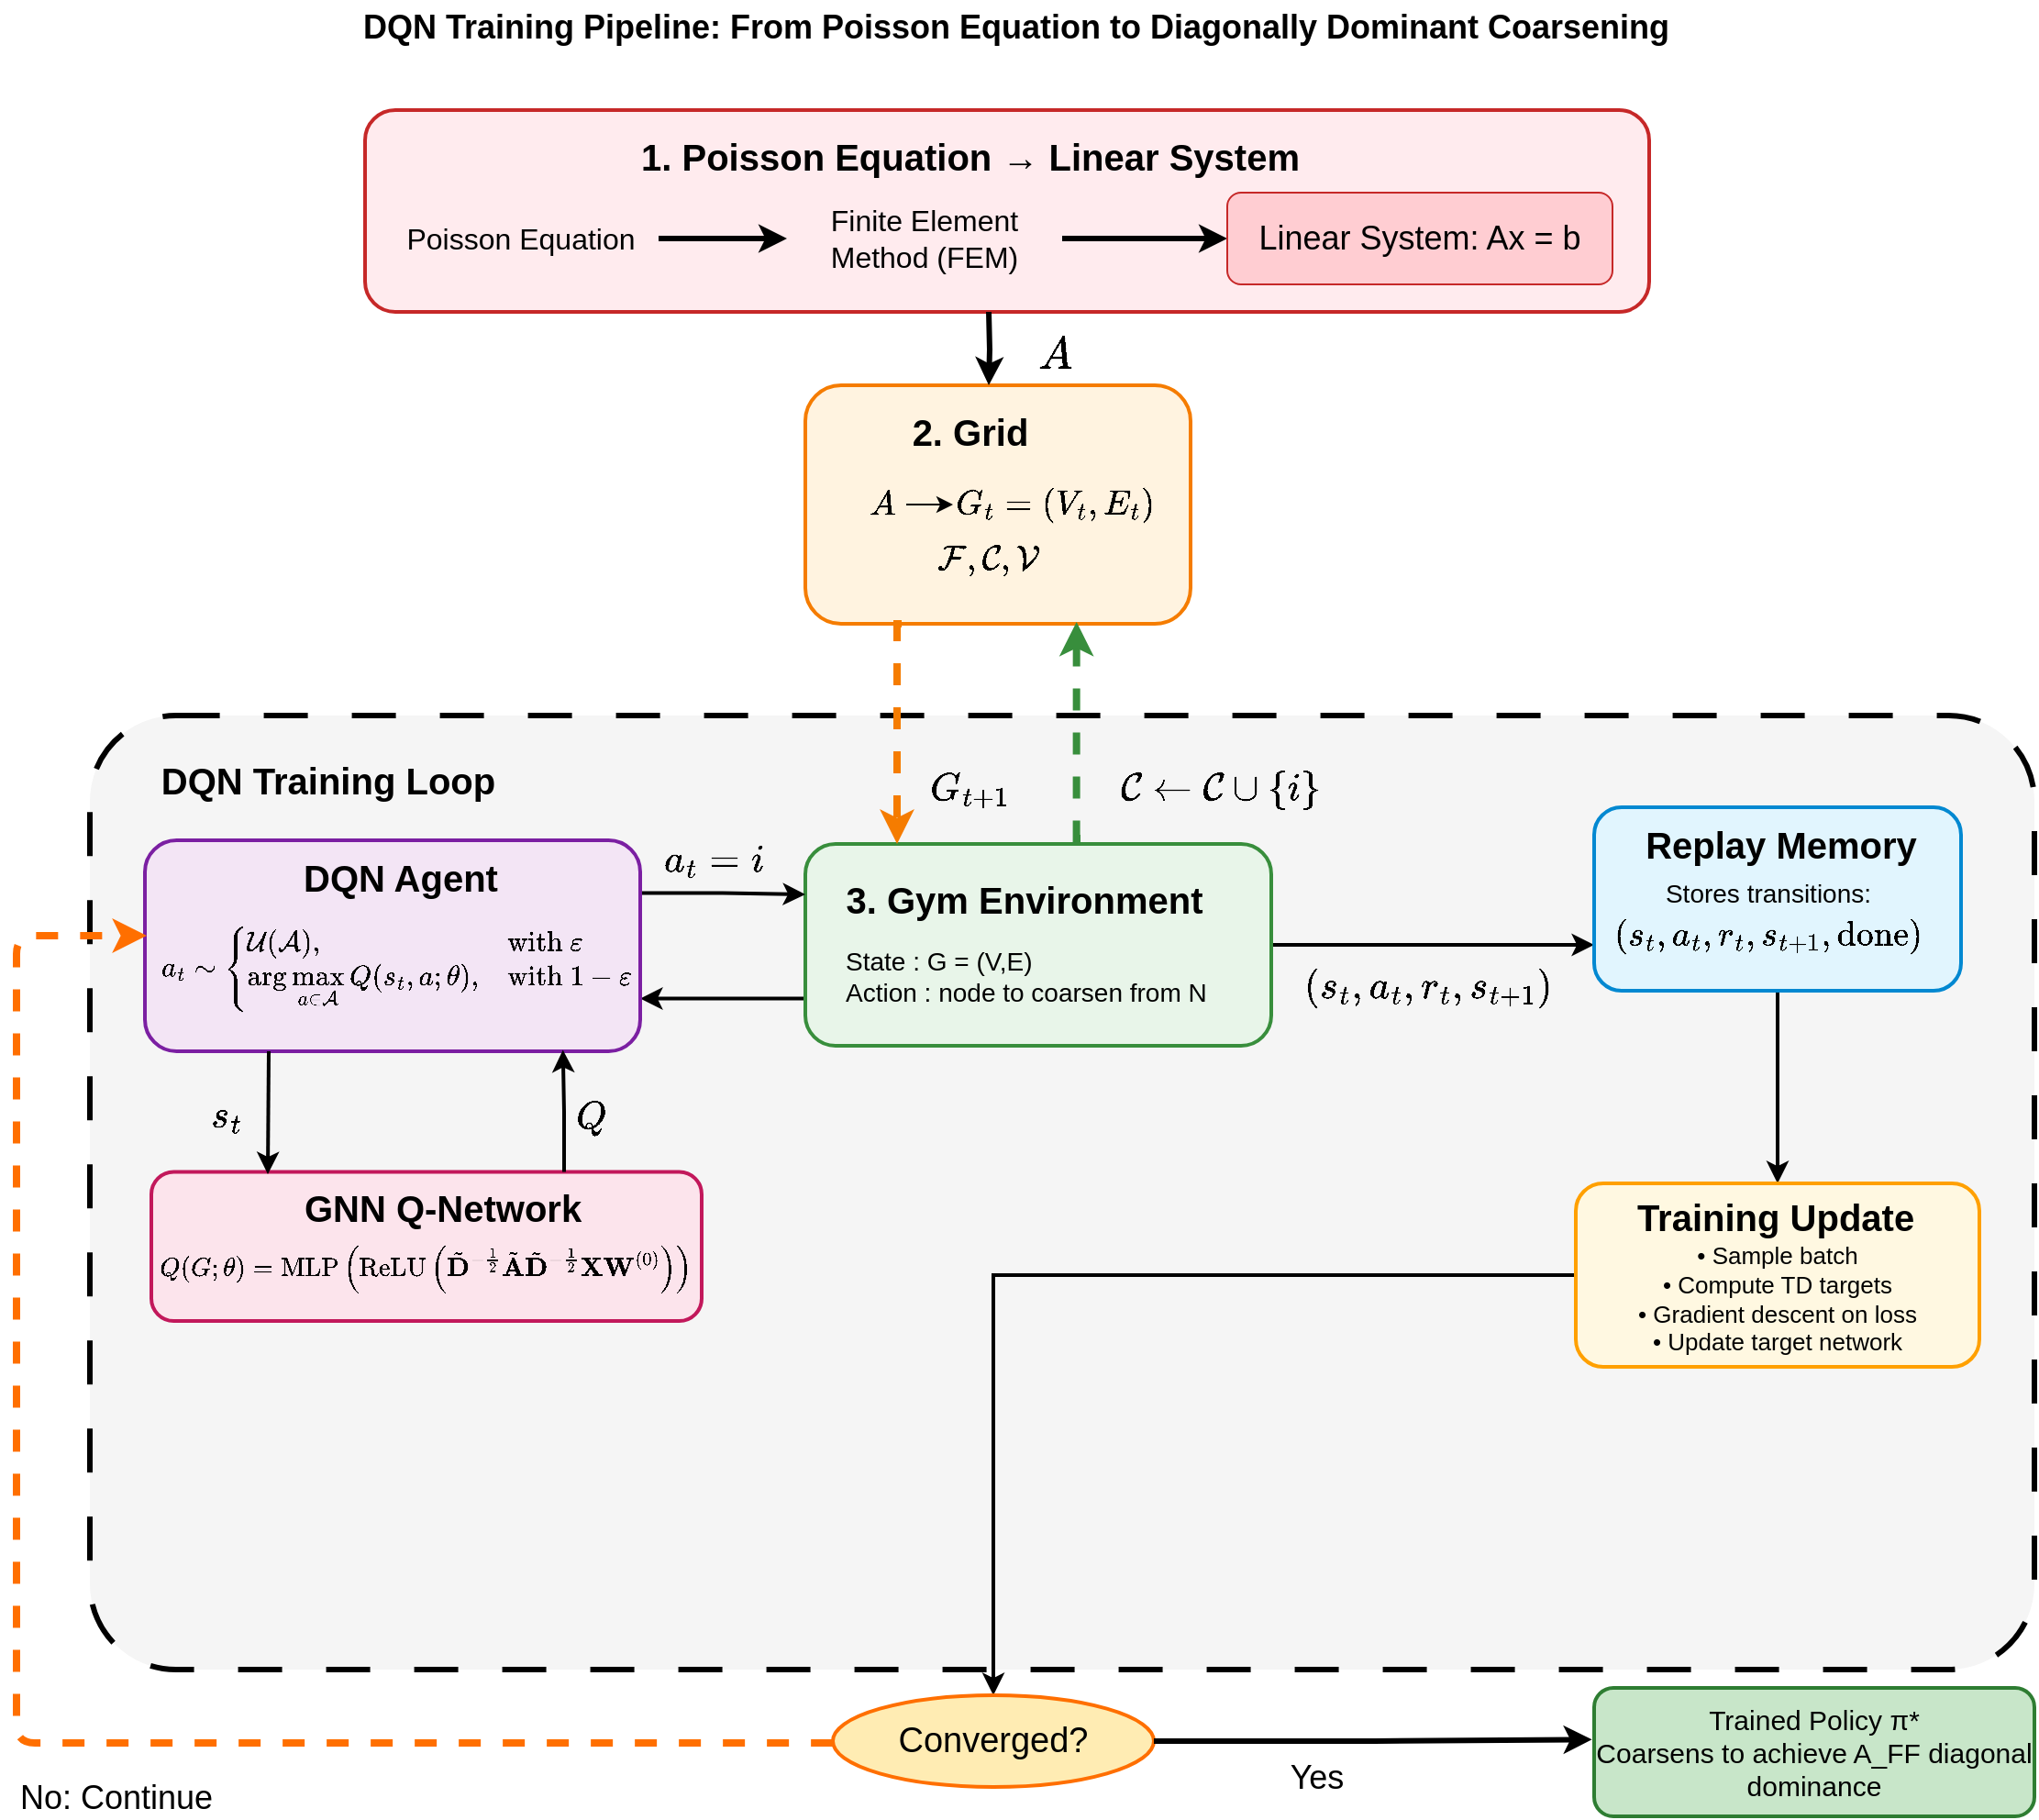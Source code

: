 <mxfile version="27.1.6">
  <diagram name="DQN Training Pipeline" id="cIPJ17noC-63OSlOP32A">
    <mxGraphModel dx="2572" dy="966" grid="1" gridSize="10" guides="1" tooltips="1" connect="1" arrows="1" fold="1" page="1" pageScale="1" pageWidth="850" pageHeight="1100" math="1" shadow="0">
      <root>
        <mxCell id="0" />
        <mxCell id="1" parent="0" />
        <mxCell id="a1y6z1xsHB1Ryk2dD1gB-1" value="DQN Training Pipeline: From Poisson Equation to Diagonally Dominant Coarsening" style="text;html=1;strokeColor=none;fillColor=none;align=center;verticalAlign=middle;whiteSpace=wrap;rounded=0;fontSize=18;fontStyle=1" parent="1" vertex="1">
          <mxGeometry x="130" y="10" width="770" height="30" as="geometry" />
        </mxCell>
        <mxCell id="a1y6z1xsHB1Ryk2dD1gB-2" value="" style="rounded=1;whiteSpace=wrap;html=1;fillColor=#ffebee;strokeColor=#c62828;strokeWidth=2;" parent="1" vertex="1">
          <mxGeometry x="160" y="70" width="700" height="110" as="geometry" />
        </mxCell>
        <mxCell id="a1y6z1xsHB1Ryk2dD1gB-3" value="1. Poisson Equation → Linear System" style="text;html=1;strokeColor=none;fillColor=none;align=center;verticalAlign=middle;whiteSpace=wrap;rounded=0;fontSize=20;fontStyle=1" parent="1" vertex="1">
          <mxGeometry x="290" y="80" width="400" height="30" as="geometry" />
        </mxCell>
        <mxCell id="a1y6z1xsHB1Ryk2dD1gB-4" value="Poisson Equation" style="text;html=1;strokeColor=none;fillColor=none;align=center;verticalAlign=middle;whiteSpace=wrap;rounded=0;fontSize=16;" parent="1" vertex="1">
          <mxGeometry x="170" y="110" width="150" height="60" as="geometry" />
        </mxCell>
        <mxCell id="KDZemfigxlycDHmn7WBv-3" value="" style="edgeStyle=orthogonalEdgeStyle;rounded=0;orthogonalLoop=1;jettySize=auto;html=1;strokeWidth=3;" parent="1" source="a1y6z1xsHB1Ryk2dD1gB-5" target="a1y6z1xsHB1Ryk2dD1gB-7" edge="1">
          <mxGeometry relative="1" as="geometry" />
        </mxCell>
        <mxCell id="a1y6z1xsHB1Ryk2dD1gB-5" value="Finite Element&lt;br&gt;Method (FEM)" style="text;html=1;strokeColor=none;fillColor=none;align=center;verticalAlign=middle;whiteSpace=wrap;rounded=0;fontSize=16;" parent="1" vertex="1">
          <mxGeometry x="390" y="120" width="150" height="40" as="geometry" />
        </mxCell>
        <mxCell id="a1y6z1xsHB1Ryk2dD1gB-6" style="edgeStyle=orthogonalEdgeStyle;rounded=0;orthogonalLoop=1;jettySize=auto;html=1;strokeWidth=3;endArrow=classic;endFill=1;" parent="1" edge="1">
          <mxGeometry relative="1" as="geometry">
            <mxPoint x="320" y="140" as="sourcePoint" />
            <mxPoint x="390" y="140" as="targetPoint" />
          </mxGeometry>
        </mxCell>
        <mxCell id="a1y6z1xsHB1Ryk2dD1gB-7" value="Linear System: Ax = b" style="rounded=1;whiteSpace=wrap;html=1;fillColor=#ffcdd2;strokeColor=#c62828;fontSize=18;" parent="1" vertex="1">
          <mxGeometry x="630" y="115" width="210" height="50" as="geometry" />
        </mxCell>
        <mxCell id="a1y6z1xsHB1Ryk2dD1gB-8" value="" style="rounded=1;whiteSpace=wrap;html=1;fillColor=#fff3e0;strokeColor=#f57c00;strokeWidth=2;" parent="1" vertex="1">
          <mxGeometry x="400" y="220" width="210" height="130" as="geometry" />
        </mxCell>
        <mxCell id="a1y6z1xsHB1Ryk2dD1gB-9" value="2. Grid" style="text;html=1;strokeColor=none;fillColor=none;align=center;verticalAlign=middle;whiteSpace=wrap;rounded=0;fontSize=20;fontStyle=1" parent="1" vertex="1">
          <mxGeometry x="415" y="230" width="150" height="30" as="geometry" />
        </mxCell>
        <mxCell id="a1y6z1xsHB1Ryk2dD1gB-11" style="edgeStyle=orthogonalEdgeStyle;rounded=0;orthogonalLoop=1;jettySize=auto;html=1;strokeWidth=3;endArrow=classic;endFill=1;" parent="1" edge="1">
          <mxGeometry relative="1" as="geometry">
            <mxPoint x="500" y="180" as="sourcePoint" />
            <mxPoint x="500" y="220" as="targetPoint" />
          </mxGeometry>
        </mxCell>
        <mxCell id="a1y6z1xsHB1Ryk2dD1gB-12" value="$$A$$" style="text;html=1;strokeColor=none;fillColor=none;align=center;verticalAlign=middle;whiteSpace=wrap;rounded=0;fontSize=21;" parent="1" vertex="1">
          <mxGeometry x="511" y="193" width="50" height="20" as="geometry" />
        </mxCell>
        <mxCell id="a1y6z1xsHB1Ryk2dD1gB-13" value="" style="rounded=1;whiteSpace=wrap;html=1;fillColor=#f5f5f5;strokeColor=default;strokeWidth=3;arcSize=9;fontColor=#333333;fillStyle=auto;dashed=1;dashPattern=8 8;" parent="1" vertex="1">
          <mxGeometry x="10" y="400" width="1060" height="520" as="geometry" />
        </mxCell>
        <mxCell id="a1y6z1xsHB1Ryk2dD1gB-14" value="DQN Training Loop" style="text;html=1;align=center;verticalAlign=middle;whiteSpace=wrap;rounded=0;fontSize=20;fontStyle=1" parent="1" vertex="1">
          <mxGeometry x="30" y="420" width="220" height="30" as="geometry" />
        </mxCell>
        <mxCell id="KDZemfigxlycDHmn7WBv-19" style="edgeStyle=orthogonalEdgeStyle;rounded=0;orthogonalLoop=1;jettySize=auto;html=1;exitX=1;exitY=0.5;exitDx=0;exitDy=0;entryX=0;entryY=0.75;entryDx=0;entryDy=0;curved=0;strokeWidth=2;fillColor=#60a917;strokeColor=#000000;fontColor=default;" parent="1" source="a1y6z1xsHB1Ryk2dD1gB-15" target="a1y6z1xsHB1Ryk2dD1gB-24" edge="1">
          <mxGeometry relative="1" as="geometry" />
        </mxCell>
        <mxCell id="0WD2NH_bVvcCapfqEFzb-4" style="edgeStyle=orthogonalEdgeStyle;rounded=0;orthogonalLoop=1;jettySize=auto;html=1;exitX=0;exitY=0.75;exitDx=0;exitDy=0;entryX=1;entryY=0.75;entryDx=0;entryDy=0;strokeWidth=2;" edge="1" parent="1" source="a1y6z1xsHB1Ryk2dD1gB-15" target="a1y6z1xsHB1Ryk2dD1gB-18">
          <mxGeometry relative="1" as="geometry">
            <Array as="points">
              <mxPoint x="400" y="554" />
            </Array>
          </mxGeometry>
        </mxCell>
        <mxCell id="a1y6z1xsHB1Ryk2dD1gB-15" value="" style="rounded=1;whiteSpace=wrap;html=1;fillColor=#e8f5e9;strokeColor=#388e3c;strokeWidth=2;" parent="1" vertex="1">
          <mxGeometry x="400" y="470" width="254" height="110" as="geometry" />
        </mxCell>
        <mxCell id="a1y6z1xsHB1Ryk2dD1gB-16" value="3. Gym Environment" style="text;html=1;strokeColor=none;fillColor=none;align=center;verticalAlign=middle;whiteSpace=wrap;rounded=0;fontSize=20;fontStyle=1" parent="1" vertex="1">
          <mxGeometry x="406.5" y="485" width="225" height="30" as="geometry" />
        </mxCell>
        <mxCell id="0WD2NH_bVvcCapfqEFzb-2" style="edgeStyle=orthogonalEdgeStyle;rounded=0;orthogonalLoop=1;jettySize=auto;html=1;exitX=1;exitY=0.25;exitDx=0;exitDy=0;entryX=0;entryY=0.25;entryDx=0;entryDy=0;strokeWidth=2;" edge="1" parent="1" source="a1y6z1xsHB1Ryk2dD1gB-18" target="a1y6z1xsHB1Ryk2dD1gB-15">
          <mxGeometry relative="1" as="geometry" />
        </mxCell>
        <mxCell id="a1y6z1xsHB1Ryk2dD1gB-18" value="" style="rounded=1;whiteSpace=wrap;html=1;fillColor=#f3e5f5;strokeColor=#7b1fa2;strokeWidth=2;" parent="1" vertex="1">
          <mxGeometry x="40" y="468" width="270" height="115" as="geometry" />
        </mxCell>
        <mxCell id="a1y6z1xsHB1Ryk2dD1gB-19" value="DQN Agent" style="text;html=1;strokeColor=none;fillColor=none;align=center;verticalAlign=middle;whiteSpace=wrap;rounded=0;fontSize=20;fontStyle=1" parent="1" vertex="1">
          <mxGeometry x="119" y="478" width="121" height="20" as="geometry" />
        </mxCell>
        <mxCell id="a1y6z1xsHB1Ryk2dD1gB-20" value="$$a_t \sim&lt;br&gt;\begin{cases}&lt;br&gt;\mathcal{U}(\mathcal{A}), &amp;amp; \text{with } \varepsilon \\&lt;br&gt;\arg\max\limits_{a \in \mathcal{A}} Q(s_t, a; \theta), &amp;amp; \text{with } 1 - \varepsilon&lt;br&gt;\end{cases}$$" style="text;html=1;strokeColor=none;fillColor=none;align=center;verticalAlign=middle;whiteSpace=wrap;rounded=0;fontSize=13;" parent="1" vertex="1">
          <mxGeometry x="55" y="503" width="245" height="70" as="geometry" />
        </mxCell>
        <mxCell id="a1y6z1xsHB1Ryk2dD1gB-21" value="" style="rounded=1;whiteSpace=wrap;html=1;fillColor=#fce4ec;strokeColor=#c2185b;strokeWidth=2;" parent="1" vertex="1">
          <mxGeometry x="43.5" y="648.75" width="300" height="81.25" as="geometry" />
        </mxCell>
        <mxCell id="a1y6z1xsHB1Ryk2dD1gB-22" value="GNN Q-Network" style="text;html=1;strokeColor=none;fillColor=none;align=center;verticalAlign=middle;whiteSpace=wrap;rounded=0;fontSize=20;fontStyle=1" parent="1" vertex="1">
          <mxGeometry x="120" y="658" width="165" height="20" as="geometry" />
        </mxCell>
        <mxCell id="KDZemfigxlycDHmn7WBv-20" style="edgeStyle=orthogonalEdgeStyle;rounded=0;orthogonalLoop=1;jettySize=auto;html=1;exitX=0.5;exitY=1;exitDx=0;exitDy=0;strokeWidth=2;fillColor=#1ba1e2;strokeColor=#000000;fontColor=default;" parent="1" source="a1y6z1xsHB1Ryk2dD1gB-24" target="a1y6z1xsHB1Ryk2dD1gB-27" edge="1">
          <mxGeometry relative="1" as="geometry" />
        </mxCell>
        <mxCell id="a1y6z1xsHB1Ryk2dD1gB-24" value="" style="rounded=1;whiteSpace=wrap;html=1;fillColor=#e1f5fe;strokeColor=#0288d1;strokeWidth=2;" parent="1" vertex="1">
          <mxGeometry x="830" y="450" width="200" height="100" as="geometry" />
        </mxCell>
        <mxCell id="a1y6z1xsHB1Ryk2dD1gB-25" value="Replay Memory" style="text;html=1;strokeColor=none;fillColor=none;align=center;verticalAlign=middle;whiteSpace=wrap;rounded=0;fontSize=20;fontStyle=1" parent="1" vertex="1">
          <mxGeometry x="852" y="460" width="160" height="20" as="geometry" />
        </mxCell>
        <mxCell id="a1y6z1xsHB1Ryk2dD1gB-26" value="Stores transitions:" style="text;html=1;strokeColor=none;fillColor=none;align=center;verticalAlign=middle;whiteSpace=wrap;rounded=0;fontSize=14;" parent="1" vertex="1">
          <mxGeometry x="850" y="483" width="150" height="27" as="geometry" />
        </mxCell>
        <mxCell id="KDZemfigxlycDHmn7WBv-34" style="edgeStyle=orthogonalEdgeStyle;rounded=0;orthogonalLoop=1;jettySize=auto;html=1;exitX=0;exitY=0.5;exitDx=0;exitDy=0;strokeWidth=2;fontColor=default;strokeColor=#000000;" parent="1" source="a1y6z1xsHB1Ryk2dD1gB-27" target="a1y6z1xsHB1Ryk2dD1gB-36" edge="1">
          <mxGeometry relative="1" as="geometry" />
        </mxCell>
        <mxCell id="a1y6z1xsHB1Ryk2dD1gB-27" value="" style="rounded=1;whiteSpace=wrap;html=1;fillColor=#fff8e1;strokeColor=#ffa000;strokeWidth=2;" parent="1" vertex="1">
          <mxGeometry x="820" y="655" width="220" height="100" as="geometry" />
        </mxCell>
        <mxCell id="a1y6z1xsHB1Ryk2dD1gB-28" value="Training Update" style="text;html=1;strokeColor=none;fillColor=none;align=center;verticalAlign=middle;whiteSpace=wrap;rounded=0;fontSize=20;fontStyle=1" parent="1" vertex="1">
          <mxGeometry x="849" y="663" width="160" height="20" as="geometry" />
        </mxCell>
        <mxCell id="a1y6z1xsHB1Ryk2dD1gB-29" value="• Sample batch&lt;br&gt;• Compute TD targets&lt;br&gt;• Gradient descent on loss&lt;br&gt;• Update target network" style="text;html=1;strokeColor=none;fillColor=none;align=center;verticalAlign=middle;whiteSpace=wrap;rounded=0;fontSize=13;" parent="1" vertex="1">
          <mxGeometry x="840" y="690" width="180" height="55" as="geometry" />
        </mxCell>
        <mxCell id="a1y6z1xsHB1Ryk2dD1gB-37" value="Trained Policy π*&lt;br&gt;Coarsens to achieve A_FF diagonal dominance" style="rounded=1;whiteSpace=wrap;html=1;fillColor=#c8e6c9;strokeColor=#2e7d32;strokeWidth=2;fontSize=15;" parent="1" vertex="1">
          <mxGeometry x="830" y="930" width="240" height="70" as="geometry" />
        </mxCell>
        <mxCell id="a1y6z1xsHB1Ryk2dD1gB-46" value="$$a_t = i$$" style="text;html=1;strokeColor=none;fillColor=none;align=center;verticalAlign=middle;whiteSpace=wrap;rounded=0;fontSize=18;fontStyle=1" parent="1" vertex="1">
          <mxGeometry x="320" y="470" width="60" height="20" as="geometry" />
        </mxCell>
        <mxCell id="a1y6z1xsHB1Ryk2dD1gB-47" style="edgeStyle=orthogonalEdgeStyle;rounded=0;orthogonalLoop=1;jettySize=auto;html=1;strokeWidth=4;endArrow=classic;endFill=1;dashed=1;strokeColor=#388E3C;curved=0;fillColor=#60a917;entryX=0.704;entryY=1.015;entryDx=0;entryDy=0;entryPerimeter=0;" parent="1" edge="1">
          <mxGeometry relative="1" as="geometry">
            <mxPoint x="550" y="467" as="sourcePoint" />
            <mxPoint x="547.84" y="348.95" as="targetPoint" />
            <Array as="points">
              <mxPoint x="548" y="467" />
            </Array>
          </mxGeometry>
        </mxCell>
        <mxCell id="a1y6z1xsHB1Ryk2dD1gB-48" value="$$\mathcal{C} \leftarrow \mathcal{C} \cup \{i\}&lt;br&gt;&amp;nbsp;$$" style="text;html=1;strokeColor=none;fillColor=none;align=center;verticalAlign=middle;whiteSpace=wrap;rounded=0;fontSize=18;fontStyle=1" parent="1" vertex="1">
          <mxGeometry x="574" y="425" width="105" height="30" as="geometry" />
        </mxCell>
        <mxCell id="a1y6z1xsHB1Ryk2dD1gB-49" style="edgeStyle=orthogonalEdgeStyle;rounded=0;orthogonalLoop=1;jettySize=auto;html=1;strokeWidth=4;endArrow=classic;endFill=1;dashed=1;strokeColor=#f57c00;exitX=0.25;exitY=1;exitDx=0;exitDy=0;curved=0;" parent="1" source="a1y6z1xsHB1Ryk2dD1gB-8" edge="1">
          <mxGeometry relative="1" as="geometry">
            <mxPoint x="450" y="360" as="sourcePoint" />
            <mxPoint x="450" y="470" as="targetPoint" />
            <Array as="points">
              <mxPoint x="450" y="350" />
              <mxPoint x="450" y="470" />
            </Array>
          </mxGeometry>
        </mxCell>
        <mxCell id="a1y6z1xsHB1Ryk2dD1gB-50" value="$$G_{t+1}$$" style="text;html=1;strokeColor=none;fillColor=none;align=center;verticalAlign=middle;whiteSpace=wrap;rounded=0;fontSize=18;fontStyle=1" parent="1" vertex="1">
          <mxGeometry x="460.5" y="420" width="56.5" height="40" as="geometry" />
        </mxCell>
        <mxCell id="a1y6z1xsHB1Ryk2dD1gB-52" value="$$(s_t,a_t,r_t,s_{t+1})$$" style="text;html=1;strokeColor=none;fillColor=none;align=center;verticalAlign=middle;whiteSpace=wrap;rounded=0;fontSize=18;" parent="1" vertex="1">
          <mxGeometry x="687" y="538" width="105" height="20" as="geometry" />
        </mxCell>
        <mxCell id="a1y6z1xsHB1Ryk2dD1gB-58" style="edgeStyle=orthogonalEdgeStyle;rounded=1;orthogonalLoop=1;jettySize=auto;html=1;strokeWidth=4;endArrow=classic;endFill=1;dashed=1;strokeColor=#ff6f00;curved=0;" parent="1" source="a1y6z1xsHB1Ryk2dD1gB-36" edge="1">
          <mxGeometry relative="1" as="geometry">
            <mxPoint x="450" y="840" as="sourcePoint" />
            <mxPoint x="41" y="520" as="targetPoint" />
            <Array as="points">
              <mxPoint x="-30" y="960" />
              <mxPoint x="-30" y="520" />
              <mxPoint x="41" y="520" />
            </Array>
          </mxGeometry>
        </mxCell>
        <mxCell id="a1y6z1xsHB1Ryk2dD1gB-59" value="No: Continue" style="text;html=1;strokeColor=none;fillColor=none;align=left;verticalAlign=middle;whiteSpace=wrap;rounded=0;fontSize=18;" parent="1" vertex="1">
          <mxGeometry x="-30" y="980" width="120" height="20" as="geometry" />
        </mxCell>
        <mxCell id="a1y6z1xsHB1Ryk2dD1gB-61" value="Yes" style="text;html=1;strokeColor=none;fillColor=none;align=center;verticalAlign=middle;whiteSpace=wrap;rounded=0;fontSize=18;" parent="1" vertex="1">
          <mxGeometry x="664" y="969" width="30" height="20" as="geometry" />
        </mxCell>
        <mxCell id="a1y6z1xsHB1Ryk2dD1gB-36" value="Converged?" style="ellipse;whiteSpace=wrap;html=1;fillColor=#ffecb3;strokeColor=#ff6f00;strokeWidth=2;fontSize=19;" parent="1" vertex="1">
          <mxGeometry x="415" y="934" width="175" height="50" as="geometry" />
        </mxCell>
        <mxCell id="KDZemfigxlycDHmn7WBv-7" value="&lt;div&gt;State : G = (V,E)&lt;/div&gt;&lt;div&gt;Action : node to coarsen from N &lt;br&gt;&lt;/div&gt;" style="text;html=1;strokeColor=none;fillColor=none;align=left;verticalAlign=middle;whiteSpace=wrap;rounded=0;fontSize=14;" parent="1" vertex="1">
          <mxGeometry x="420" y="520" width="227.5" height="43" as="geometry" />
        </mxCell>
        <mxCell id="KDZemfigxlycDHmn7WBv-15" style="edgeStyle=orthogonalEdgeStyle;rounded=0;orthogonalLoop=1;jettySize=auto;html=1;exitX=1;exitY=0.5;exitDx=0;exitDy=0;entryX=0;entryY=0.5;entryDx=0;entryDy=0;fontSize=16;" parent="1" source="KDZemfigxlycDHmn7WBv-13" target="KDZemfigxlycDHmn7WBv-14" edge="1">
          <mxGeometry relative="1" as="geometry" />
        </mxCell>
        <mxCell id="KDZemfigxlycDHmn7WBv-13" value="$$A$$" style="text;html=1;align=center;verticalAlign=middle;whiteSpace=wrap;rounded=0;fontSize=16;" parent="1" vertex="1">
          <mxGeometry x="430" y="270" width="25" height="30" as="geometry" />
        </mxCell>
        <mxCell id="KDZemfigxlycDHmn7WBv-14" value="$$G_t=(V_t,E_t)$$" style="text;html=1;align=center;verticalAlign=middle;whiteSpace=wrap;rounded=0;fontSize=16;" parent="1" vertex="1">
          <mxGeometry x="480.5" y="270" width="110" height="30" as="geometry" />
        </mxCell>
        <mxCell id="KDZemfigxlycDHmn7WBv-16" value="$$\mathcal{F},\mathcal{C},\mathcal{V}$$" style="text;html=1;align=center;verticalAlign=middle;whiteSpace=wrap;rounded=0;fontSize=16;" parent="1" vertex="1">
          <mxGeometry x="470" y="300" width="60" height="30" as="geometry" />
        </mxCell>
        <mxCell id="KDZemfigxlycDHmn7WBv-18" value="$$(s_t,a_t,r_t,s_{t+1},\text{done})$$" style="text;html=1;strokeColor=none;fillColor=none;align=center;verticalAlign=middle;whiteSpace=wrap;rounded=0;fontSize=16;" parent="1" vertex="1">
          <mxGeometry x="872.5" y="510" width="105" height="20" as="geometry" />
        </mxCell>
        <mxCell id="KDZemfigxlycDHmn7WBv-24" value="$$&lt;br&gt;Q(G; \theta) = \mathrm{MLP}\left( \mathrm{ReLU} \left( \tilde{\mathbf{D}}^{-\frac{1}{2}} \tilde{\mathbf{A}} \tilde{\mathbf{D}}^{-\frac{1}{2}} \mathbf{X} \mathbf{W}^{(0)} \right) \right)&lt;br&gt;$$" style="text;html=1;align=center;verticalAlign=middle;whiteSpace=wrap;rounded=0;" parent="1" vertex="1">
          <mxGeometry x="46" y="682.5" width="295" height="37.5" as="geometry" />
        </mxCell>
        <mxCell id="KDZemfigxlycDHmn7WBv-26" value="$$Q$$" style="text;html=1;align=center;verticalAlign=middle;whiteSpace=wrap;rounded=0;fontSize=18;" parent="1" vertex="1">
          <mxGeometry x="254" y="604" width="60" height="30" as="geometry" />
        </mxCell>
        <mxCell id="KDZemfigxlycDHmn7WBv-28" value="$$s_t$$" style="text;html=1;align=center;verticalAlign=middle;whiteSpace=wrap;rounded=0;fontSize=18;" parent="1" vertex="1">
          <mxGeometry x="55" y="604" width="60" height="30" as="geometry" />
        </mxCell>
        <mxCell id="0WD2NH_bVvcCapfqEFzb-5" style="edgeStyle=orthogonalEdgeStyle;rounded=0;orthogonalLoop=1;jettySize=auto;html=1;exitX=0.25;exitY=1;exitDx=0;exitDy=0;strokeWidth=2;" edge="1" parent="1" source="a1y6z1xsHB1Ryk2dD1gB-18">
          <mxGeometry relative="1" as="geometry">
            <mxPoint x="107" y="650" as="targetPoint" />
          </mxGeometry>
        </mxCell>
        <mxCell id="0WD2NH_bVvcCapfqEFzb-6" style="edgeStyle=orthogonalEdgeStyle;rounded=0;orthogonalLoop=1;jettySize=auto;html=1;exitX=0.75;exitY=0;exitDx=0;exitDy=0;entryX=0.844;entryY=0.994;entryDx=0;entryDy=0;entryPerimeter=0;strokeWidth=2;" edge="1" parent="1" source="a1y6z1xsHB1Ryk2dD1gB-21" target="a1y6z1xsHB1Ryk2dD1gB-18">
          <mxGeometry relative="1" as="geometry" />
        </mxCell>
        <mxCell id="0WD2NH_bVvcCapfqEFzb-7" style="edgeStyle=orthogonalEdgeStyle;rounded=0;orthogonalLoop=1;jettySize=auto;html=1;exitX=1;exitY=0.5;exitDx=0;exitDy=0;entryX=-0.005;entryY=0.402;entryDx=0;entryDy=0;entryPerimeter=0;strokeWidth=3;" edge="1" parent="1" source="a1y6z1xsHB1Ryk2dD1gB-36" target="a1y6z1xsHB1Ryk2dD1gB-37">
          <mxGeometry relative="1" as="geometry" />
        </mxCell>
      </root>
    </mxGraphModel>
  </diagram>
</mxfile>
